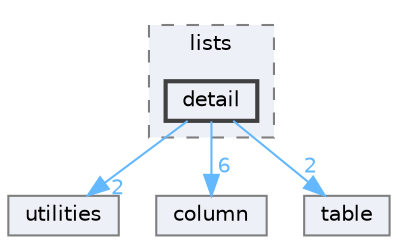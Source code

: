 digraph "D:/gitLibrary/cudf/cpp/include/cudf/lists/detail"
{
 // LATEX_PDF_SIZE
  bgcolor="transparent";
  edge [fontname=Helvetica,fontsize=10,labelfontname=Helvetica,labelfontsize=10];
  node [fontname=Helvetica,fontsize=10,shape=box,height=0.2,width=0.4];
  compound=true
  subgraph clusterdir_d4a9dbbcf74344d51a464821ca87a47e {
    graph [ bgcolor="#edf0f7", pencolor="grey50", label="lists", fontname=Helvetica,fontsize=10 style="filled,dashed", URL="dir_d4a9dbbcf74344d51a464821ca87a47e.html",tooltip=""]
  dir_75ffe9cc2dd5d9ac31c6ffd09a29d349 [label="detail", fillcolor="#edf0f7", color="grey25", style="filled,bold", URL="dir_75ffe9cc2dd5d9ac31c6ffd09a29d349.html",tooltip=""];
  }
  dir_8262fc92296c7dd0bcaa745c9549f750 [label="utilities", fillcolor="#edf0f7", color="grey50", style="filled", URL="dir_8262fc92296c7dd0bcaa745c9549f750.html",tooltip=""];
  dir_fce7e93f70105769e490dda9a6ac64fb [label="column", fillcolor="#edf0f7", color="grey50", style="filled", URL="dir_fce7e93f70105769e490dda9a6ac64fb.html",tooltip=""];
  dir_9d85f5b54f4565533fc543f57ae7704d [label="table", fillcolor="#edf0f7", color="grey50", style="filled", URL="dir_9d85f5b54f4565533fc543f57ae7704d.html",tooltip=""];
  dir_75ffe9cc2dd5d9ac31c6ffd09a29d349->dir_8262fc92296c7dd0bcaa745c9549f750 [headlabel="2", labeldistance=1.5 headhref="dir_000014_000038.html" color="steelblue1" fontcolor="steelblue1"];
  dir_75ffe9cc2dd5d9ac31c6ffd09a29d349->dir_9d85f5b54f4565533fc543f57ae7704d [headlabel="2", labeldistance=1.5 headhref="dir_000014_000033.html" color="steelblue1" fontcolor="steelblue1"];
  dir_75ffe9cc2dd5d9ac31c6ffd09a29d349->dir_fce7e93f70105769e490dda9a6ac64fb [headlabel="6", labeldistance=1.5 headhref="dir_000014_000003.html" color="steelblue1" fontcolor="steelblue1"];
}
